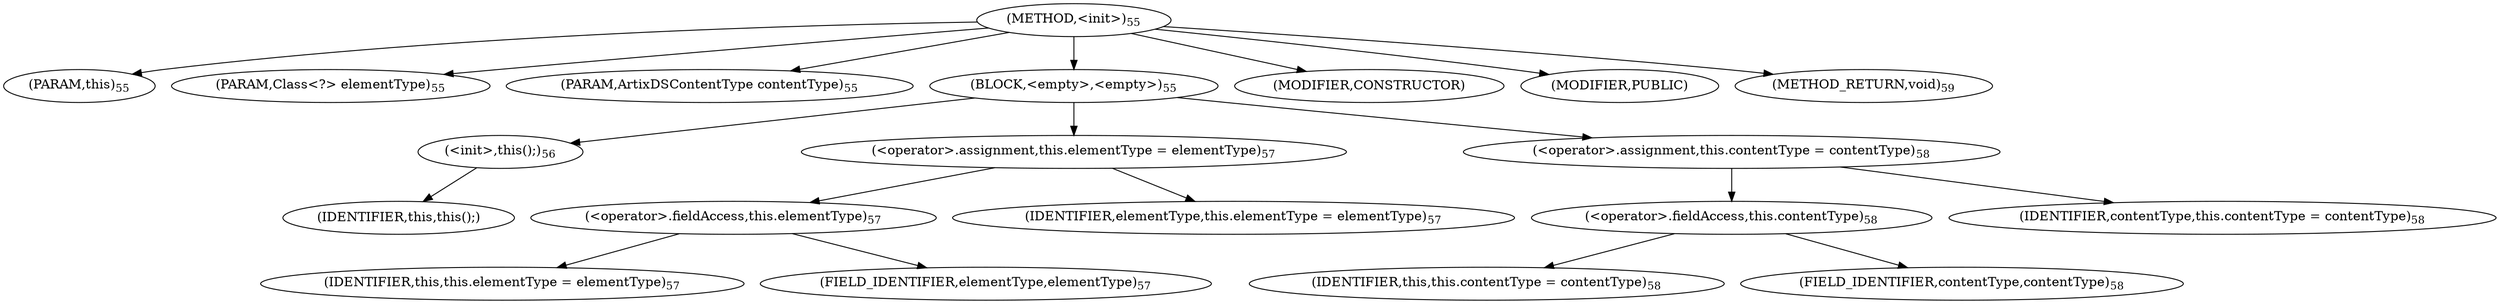 digraph "&lt;init&gt;" {  
"83" [label = <(METHOD,&lt;init&gt;)<SUB>55</SUB>> ]
"9" [label = <(PARAM,this)<SUB>55</SUB>> ]
"84" [label = <(PARAM,Class&lt;?&gt; elementType)<SUB>55</SUB>> ]
"85" [label = <(PARAM,ArtixDSContentType contentType)<SUB>55</SUB>> ]
"86" [label = <(BLOCK,&lt;empty&gt;,&lt;empty&gt;)<SUB>55</SUB>> ]
"87" [label = <(&lt;init&gt;,this();)<SUB>56</SUB>> ]
"8" [label = <(IDENTIFIER,this,this();)> ]
"88" [label = <(&lt;operator&gt;.assignment,this.elementType = elementType)<SUB>57</SUB>> ]
"89" [label = <(&lt;operator&gt;.fieldAccess,this.elementType)<SUB>57</SUB>> ]
"10" [label = <(IDENTIFIER,this,this.elementType = elementType)<SUB>57</SUB>> ]
"90" [label = <(FIELD_IDENTIFIER,elementType,elementType)<SUB>57</SUB>> ]
"91" [label = <(IDENTIFIER,elementType,this.elementType = elementType)<SUB>57</SUB>> ]
"92" [label = <(&lt;operator&gt;.assignment,this.contentType = contentType)<SUB>58</SUB>> ]
"93" [label = <(&lt;operator&gt;.fieldAccess,this.contentType)<SUB>58</SUB>> ]
"11" [label = <(IDENTIFIER,this,this.contentType = contentType)<SUB>58</SUB>> ]
"94" [label = <(FIELD_IDENTIFIER,contentType,contentType)<SUB>58</SUB>> ]
"95" [label = <(IDENTIFIER,contentType,this.contentType = contentType)<SUB>58</SUB>> ]
"96" [label = <(MODIFIER,CONSTRUCTOR)> ]
"97" [label = <(MODIFIER,PUBLIC)> ]
"98" [label = <(METHOD_RETURN,void)<SUB>59</SUB>> ]
  "83" -> "9" 
  "83" -> "84" 
  "83" -> "85" 
  "83" -> "86" 
  "83" -> "96" 
  "83" -> "97" 
  "83" -> "98" 
  "86" -> "87" 
  "86" -> "88" 
  "86" -> "92" 
  "87" -> "8" 
  "88" -> "89" 
  "88" -> "91" 
  "89" -> "10" 
  "89" -> "90" 
  "92" -> "93" 
  "92" -> "95" 
  "93" -> "11" 
  "93" -> "94" 
}
